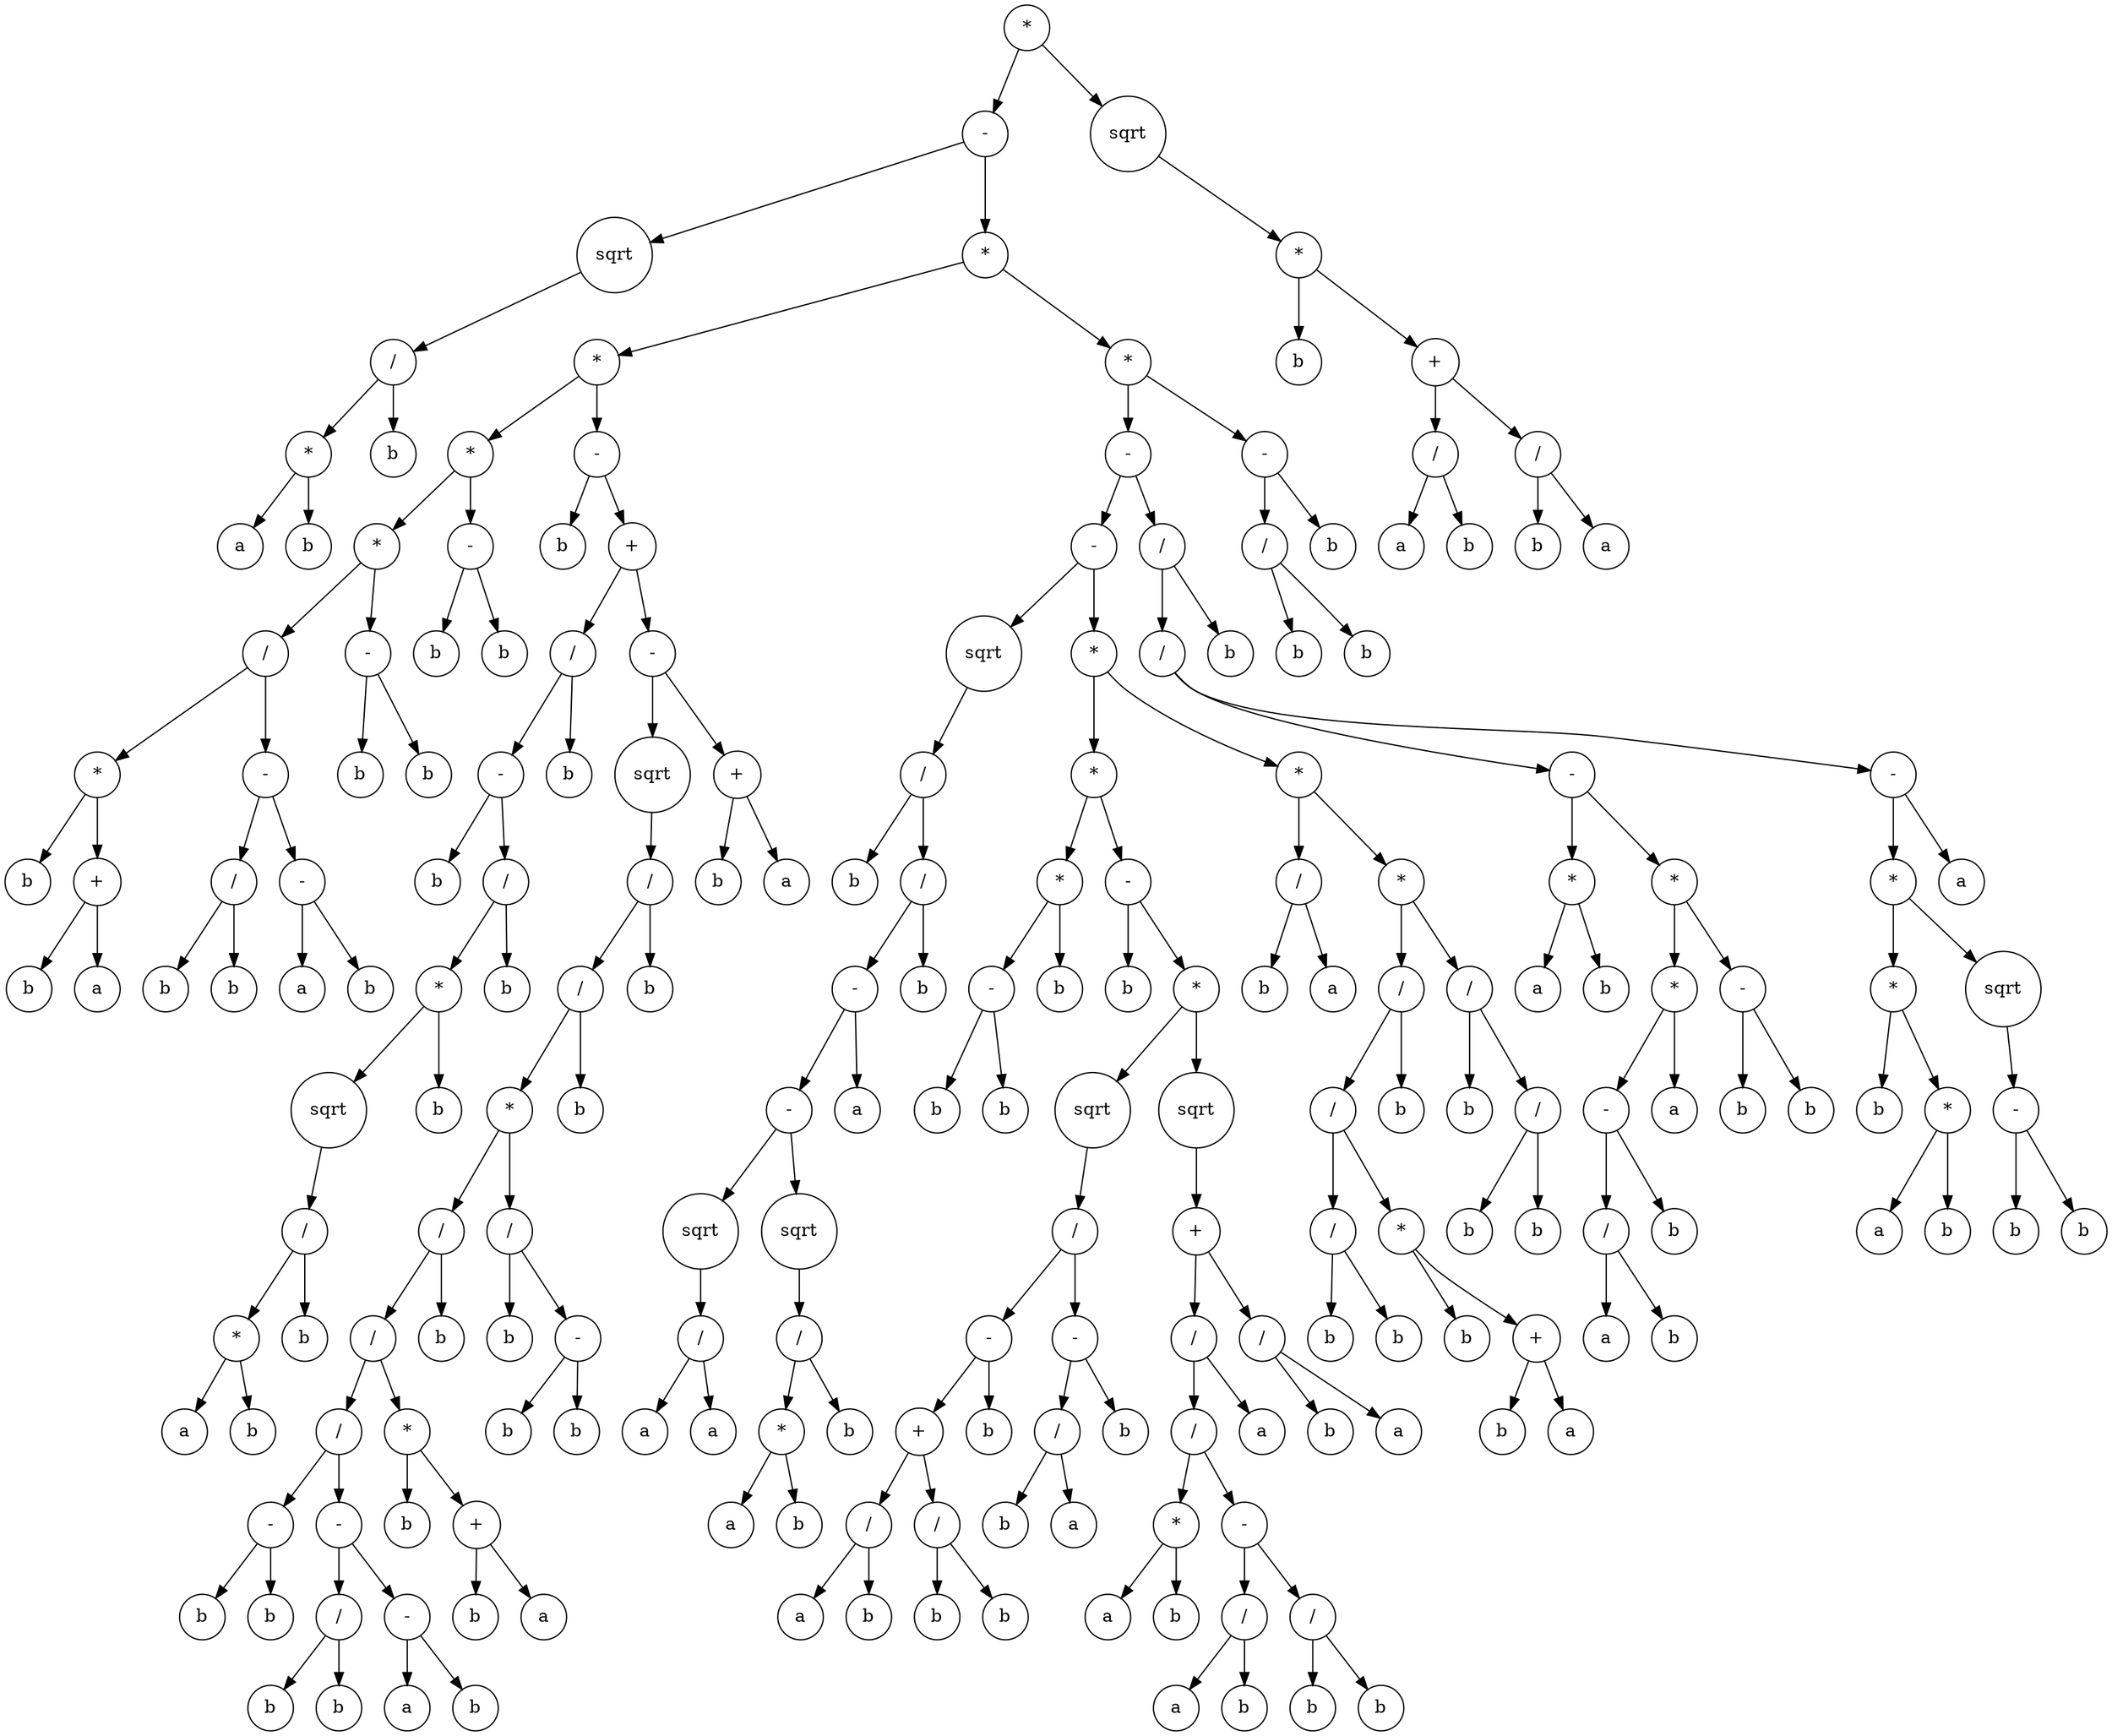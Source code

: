 digraph g {
graph [ordering=out];
node [shape=circle];
n[label = "*"];
n0[label = "-"];
n00[label = "sqrt"];
n000[label = "/"];
n0000[label = "*"];
n00000[label = "a"];
n0000 -> n00000;
n00001[label = "b"];
n0000 -> n00001;
n000 -> n0000;
n0001[label = "b"];
n000 -> n0001;
n00 -> n000;
n0 -> n00;
n01[label = "*"];
n010[label = "*"];
n0100[label = "*"];
n01000[label = "*"];
n010000[label = "/"];
n0100000[label = "*"];
n01000000[label = "b"];
n0100000 -> n01000000;
n01000001[label = "+"];
n010000010[label = "b"];
n01000001 -> n010000010;
n010000011[label = "a"];
n01000001 -> n010000011;
n0100000 -> n01000001;
n010000 -> n0100000;
n0100001[label = "-"];
n01000010[label = "/"];
n010000100[label = "b"];
n01000010 -> n010000100;
n010000101[label = "b"];
n01000010 -> n010000101;
n0100001 -> n01000010;
n01000011[label = "-"];
n010000110[label = "a"];
n01000011 -> n010000110;
n010000111[label = "b"];
n01000011 -> n010000111;
n0100001 -> n01000011;
n010000 -> n0100001;
n01000 -> n010000;
n010001[label = "-"];
n0100010[label = "b"];
n010001 -> n0100010;
n0100011[label = "b"];
n010001 -> n0100011;
n01000 -> n010001;
n0100 -> n01000;
n01001[label = "-"];
n010010[label = "b"];
n01001 -> n010010;
n010011[label = "b"];
n01001 -> n010011;
n0100 -> n01001;
n010 -> n0100;
n0101[label = "-"];
n01010[label = "b"];
n0101 -> n01010;
n01011[label = "+"];
n010110[label = "/"];
n0101100[label = "-"];
n01011000[label = "b"];
n0101100 -> n01011000;
n01011001[label = "/"];
n010110010[label = "*"];
n0101100100[label = "sqrt"];
n01011001000[label = "/"];
n010110010000[label = "*"];
n0101100100000[label = "a"];
n010110010000 -> n0101100100000;
n0101100100001[label = "b"];
n010110010000 -> n0101100100001;
n01011001000 -> n010110010000;
n010110010001[label = "b"];
n01011001000 -> n010110010001;
n0101100100 -> n01011001000;
n010110010 -> n0101100100;
n0101100101[label = "b"];
n010110010 -> n0101100101;
n01011001 -> n010110010;
n010110011[label = "b"];
n01011001 -> n010110011;
n0101100 -> n01011001;
n010110 -> n0101100;
n0101101[label = "b"];
n010110 -> n0101101;
n01011 -> n010110;
n010111[label = "-"];
n0101110[label = "sqrt"];
n01011100[label = "/"];
n010111000[label = "/"];
n0101110000[label = "*"];
n01011100000[label = "/"];
n010111000000[label = "/"];
n0101110000000[label = "/"];
n01011100000000[label = "-"];
n010111000000000[label = "b"];
n01011100000000 -> n010111000000000;
n010111000000001[label = "b"];
n01011100000000 -> n010111000000001;
n0101110000000 -> n01011100000000;
n01011100000001[label = "-"];
n010111000000010[label = "/"];
n0101110000000100[label = "b"];
n010111000000010 -> n0101110000000100;
n0101110000000101[label = "b"];
n010111000000010 -> n0101110000000101;
n01011100000001 -> n010111000000010;
n010111000000011[label = "-"];
n0101110000000110[label = "a"];
n010111000000011 -> n0101110000000110;
n0101110000000111[label = "b"];
n010111000000011 -> n0101110000000111;
n01011100000001 -> n010111000000011;
n0101110000000 -> n01011100000001;
n010111000000 -> n0101110000000;
n0101110000001[label = "*"];
n01011100000010[label = "b"];
n0101110000001 -> n01011100000010;
n01011100000011[label = "+"];
n010111000000110[label = "b"];
n01011100000011 -> n010111000000110;
n010111000000111[label = "a"];
n01011100000011 -> n010111000000111;
n0101110000001 -> n01011100000011;
n010111000000 -> n0101110000001;
n01011100000 -> n010111000000;
n010111000001[label = "b"];
n01011100000 -> n010111000001;
n0101110000 -> n01011100000;
n01011100001[label = "/"];
n010111000010[label = "b"];
n01011100001 -> n010111000010;
n010111000011[label = "-"];
n0101110000110[label = "b"];
n010111000011 -> n0101110000110;
n0101110000111[label = "b"];
n010111000011 -> n0101110000111;
n01011100001 -> n010111000011;
n0101110000 -> n01011100001;
n010111000 -> n0101110000;
n0101110001[label = "b"];
n010111000 -> n0101110001;
n01011100 -> n010111000;
n010111001[label = "b"];
n01011100 -> n010111001;
n0101110 -> n01011100;
n010111 -> n0101110;
n0101111[label = "+"];
n01011110[label = "b"];
n0101111 -> n01011110;
n01011111[label = "a"];
n0101111 -> n01011111;
n010111 -> n0101111;
n01011 -> n010111;
n0101 -> n01011;
n010 -> n0101;
n01 -> n010;
n011[label = "*"];
n0110[label = "-"];
n01100[label = "-"];
n011000[label = "sqrt"];
n0110000[label = "/"];
n01100000[label = "b"];
n0110000 -> n01100000;
n01100001[label = "/"];
n011000010[label = "-"];
n0110000100[label = "-"];
n01100001000[label = "sqrt"];
n011000010000[label = "/"];
n0110000100000[label = "a"];
n011000010000 -> n0110000100000;
n0110000100001[label = "a"];
n011000010000 -> n0110000100001;
n01100001000 -> n011000010000;
n0110000100 -> n01100001000;
n01100001001[label = "sqrt"];
n011000010010[label = "/"];
n0110000100100[label = "*"];
n01100001001000[label = "a"];
n0110000100100 -> n01100001001000;
n01100001001001[label = "b"];
n0110000100100 -> n01100001001001;
n011000010010 -> n0110000100100;
n0110000100101[label = "b"];
n011000010010 -> n0110000100101;
n01100001001 -> n011000010010;
n0110000100 -> n01100001001;
n011000010 -> n0110000100;
n0110000101[label = "a"];
n011000010 -> n0110000101;
n01100001 -> n011000010;
n011000011[label = "b"];
n01100001 -> n011000011;
n0110000 -> n01100001;
n011000 -> n0110000;
n01100 -> n011000;
n011001[label = "*"];
n0110010[label = "*"];
n01100100[label = "*"];
n011001000[label = "-"];
n0110010000[label = "b"];
n011001000 -> n0110010000;
n0110010001[label = "b"];
n011001000 -> n0110010001;
n01100100 -> n011001000;
n011001001[label = "b"];
n01100100 -> n011001001;
n0110010 -> n01100100;
n01100101[label = "-"];
n011001010[label = "b"];
n01100101 -> n011001010;
n011001011[label = "*"];
n0110010110[label = "sqrt"];
n01100101100[label = "/"];
n011001011000[label = "-"];
n0110010110000[label = "+"];
n01100101100000[label = "/"];
n011001011000000[label = "a"];
n01100101100000 -> n011001011000000;
n011001011000001[label = "b"];
n01100101100000 -> n011001011000001;
n0110010110000 -> n01100101100000;
n01100101100001[label = "/"];
n011001011000010[label = "b"];
n01100101100001 -> n011001011000010;
n011001011000011[label = "b"];
n01100101100001 -> n011001011000011;
n0110010110000 -> n01100101100001;
n011001011000 -> n0110010110000;
n0110010110001[label = "b"];
n011001011000 -> n0110010110001;
n01100101100 -> n011001011000;
n011001011001[label = "-"];
n0110010110010[label = "/"];
n01100101100100[label = "b"];
n0110010110010 -> n01100101100100;
n01100101100101[label = "a"];
n0110010110010 -> n01100101100101;
n011001011001 -> n0110010110010;
n0110010110011[label = "b"];
n011001011001 -> n0110010110011;
n01100101100 -> n011001011001;
n0110010110 -> n01100101100;
n011001011 -> n0110010110;
n0110010111[label = "sqrt"];
n01100101110[label = "+"];
n011001011100[label = "/"];
n0110010111000[label = "/"];
n01100101110000[label = "*"];
n011001011100000[label = "a"];
n01100101110000 -> n011001011100000;
n011001011100001[label = "b"];
n01100101110000 -> n011001011100001;
n0110010111000 -> n01100101110000;
n01100101110001[label = "-"];
n011001011100010[label = "/"];
n0110010111000100[label = "a"];
n011001011100010 -> n0110010111000100;
n0110010111000101[label = "b"];
n011001011100010 -> n0110010111000101;
n01100101110001 -> n011001011100010;
n011001011100011[label = "/"];
n0110010111000110[label = "b"];
n011001011100011 -> n0110010111000110;
n0110010111000111[label = "b"];
n011001011100011 -> n0110010111000111;
n01100101110001 -> n011001011100011;
n0110010111000 -> n01100101110001;
n011001011100 -> n0110010111000;
n0110010111001[label = "a"];
n011001011100 -> n0110010111001;
n01100101110 -> n011001011100;
n011001011101[label = "/"];
n0110010111010[label = "b"];
n011001011101 -> n0110010111010;
n0110010111011[label = "a"];
n011001011101 -> n0110010111011;
n01100101110 -> n011001011101;
n0110010111 -> n01100101110;
n011001011 -> n0110010111;
n01100101 -> n011001011;
n0110010 -> n01100101;
n011001 -> n0110010;
n0110011[label = "*"];
n01100110[label = "/"];
n011001100[label = "b"];
n01100110 -> n011001100;
n011001101[label = "a"];
n01100110 -> n011001101;
n0110011 -> n01100110;
n01100111[label = "*"];
n011001110[label = "/"];
n0110011100[label = "/"];
n01100111000[label = "/"];
n011001110000[label = "b"];
n01100111000 -> n011001110000;
n011001110001[label = "b"];
n01100111000 -> n011001110001;
n0110011100 -> n01100111000;
n01100111001[label = "*"];
n011001110010[label = "b"];
n01100111001 -> n011001110010;
n011001110011[label = "+"];
n0110011100110[label = "b"];
n011001110011 -> n0110011100110;
n0110011100111[label = "a"];
n011001110011 -> n0110011100111;
n01100111001 -> n011001110011;
n0110011100 -> n01100111001;
n011001110 -> n0110011100;
n0110011101[label = "b"];
n011001110 -> n0110011101;
n01100111 -> n011001110;
n011001111[label = "/"];
n0110011110[label = "b"];
n011001111 -> n0110011110;
n0110011111[label = "/"];
n01100111110[label = "b"];
n0110011111 -> n01100111110;
n01100111111[label = "b"];
n0110011111 -> n01100111111;
n011001111 -> n0110011111;
n01100111 -> n011001111;
n0110011 -> n01100111;
n011001 -> n0110011;
n01100 -> n011001;
n0110 -> n01100;
n01101[label = "/"];
n011010[label = "/"];
n0110100[label = "-"];
n01101000[label = "*"];
n011010000[label = "a"];
n01101000 -> n011010000;
n011010001[label = "b"];
n01101000 -> n011010001;
n0110100 -> n01101000;
n01101001[label = "*"];
n011010010[label = "*"];
n0110100100[label = "-"];
n01101001000[label = "/"];
n011010010000[label = "a"];
n01101001000 -> n011010010000;
n011010010001[label = "b"];
n01101001000 -> n011010010001;
n0110100100 -> n01101001000;
n01101001001[label = "b"];
n0110100100 -> n01101001001;
n011010010 -> n0110100100;
n0110100101[label = "a"];
n011010010 -> n0110100101;
n01101001 -> n011010010;
n011010011[label = "-"];
n0110100110[label = "b"];
n011010011 -> n0110100110;
n0110100111[label = "b"];
n011010011 -> n0110100111;
n01101001 -> n011010011;
n0110100 -> n01101001;
n011010 -> n0110100;
n0110101[label = "-"];
n01101010[label = "*"];
n011010100[label = "*"];
n0110101000[label = "b"];
n011010100 -> n0110101000;
n0110101001[label = "*"];
n01101010010[label = "a"];
n0110101001 -> n01101010010;
n01101010011[label = "b"];
n0110101001 -> n01101010011;
n011010100 -> n0110101001;
n01101010 -> n011010100;
n011010101[label = "sqrt"];
n0110101010[label = "-"];
n01101010100[label = "b"];
n0110101010 -> n01101010100;
n01101010101[label = "b"];
n0110101010 -> n01101010101;
n011010101 -> n0110101010;
n01101010 -> n011010101;
n0110101 -> n01101010;
n01101011[label = "a"];
n0110101 -> n01101011;
n011010 -> n0110101;
n01101 -> n011010;
n011011[label = "b"];
n01101 -> n011011;
n0110 -> n01101;
n011 -> n0110;
n0111[label = "-"];
n01110[label = "/"];
n011100[label = "b"];
n01110 -> n011100;
n011101[label = "b"];
n01110 -> n011101;
n0111 -> n01110;
n01111[label = "b"];
n0111 -> n01111;
n011 -> n0111;
n01 -> n011;
n0 -> n01;
n -> n0;
n1[label = "sqrt"];
n10[label = "*"];
n100[label = "b"];
n10 -> n100;
n101[label = "+"];
n1010[label = "/"];
n10100[label = "a"];
n1010 -> n10100;
n10101[label = "b"];
n1010 -> n10101;
n101 -> n1010;
n1011[label = "/"];
n10110[label = "b"];
n1011 -> n10110;
n10111[label = "a"];
n1011 -> n10111;
n101 -> n1011;
n10 -> n101;
n1 -> n10;
n -> n1;
}
